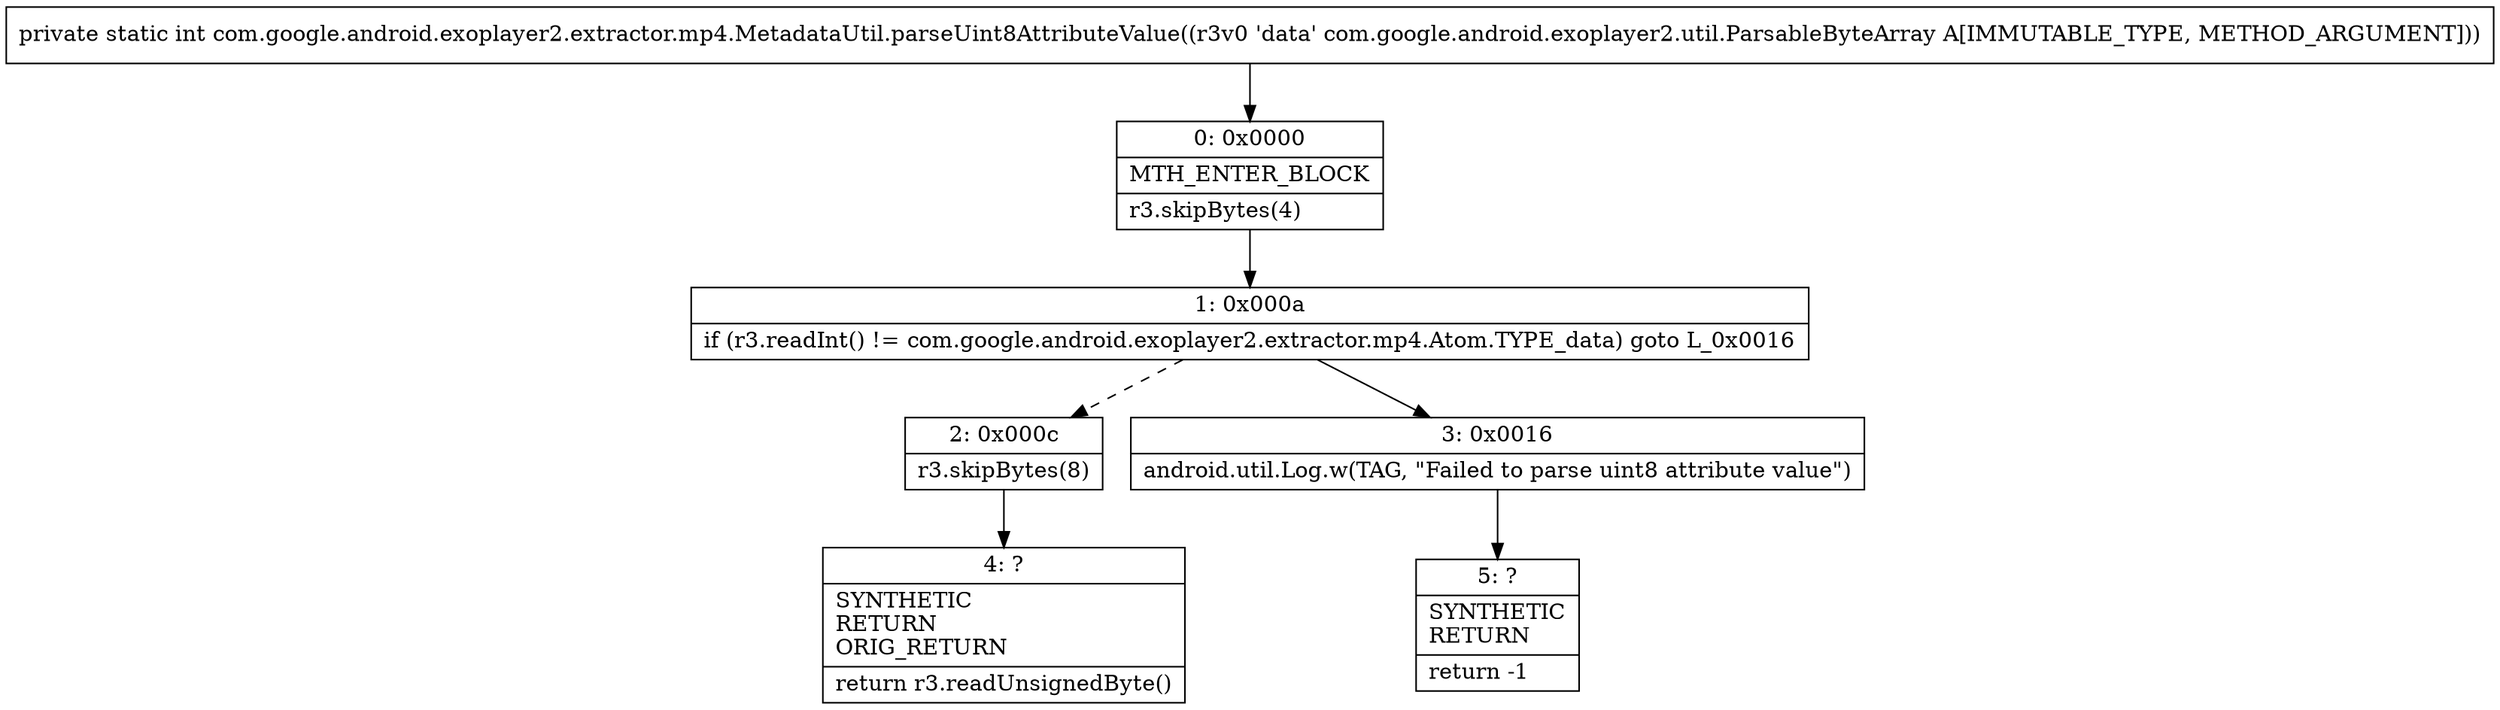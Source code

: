 digraph "CFG forcom.google.android.exoplayer2.extractor.mp4.MetadataUtil.parseUint8AttributeValue(Lcom\/google\/android\/exoplayer2\/util\/ParsableByteArray;)I" {
Node_0 [shape=record,label="{0\:\ 0x0000|MTH_ENTER_BLOCK\l|r3.skipBytes(4)\l}"];
Node_1 [shape=record,label="{1\:\ 0x000a|if (r3.readInt() != com.google.android.exoplayer2.extractor.mp4.Atom.TYPE_data) goto L_0x0016\l}"];
Node_2 [shape=record,label="{2\:\ 0x000c|r3.skipBytes(8)\l}"];
Node_3 [shape=record,label="{3\:\ 0x0016|android.util.Log.w(TAG, \"Failed to parse uint8 attribute value\")\l}"];
Node_4 [shape=record,label="{4\:\ ?|SYNTHETIC\lRETURN\lORIG_RETURN\l|return r3.readUnsignedByte()\l}"];
Node_5 [shape=record,label="{5\:\ ?|SYNTHETIC\lRETURN\l|return \-1\l}"];
MethodNode[shape=record,label="{private static int com.google.android.exoplayer2.extractor.mp4.MetadataUtil.parseUint8AttributeValue((r3v0 'data' com.google.android.exoplayer2.util.ParsableByteArray A[IMMUTABLE_TYPE, METHOD_ARGUMENT])) }"];
MethodNode -> Node_0;
Node_0 -> Node_1;
Node_1 -> Node_2[style=dashed];
Node_1 -> Node_3;
Node_2 -> Node_4;
Node_3 -> Node_5;
}

